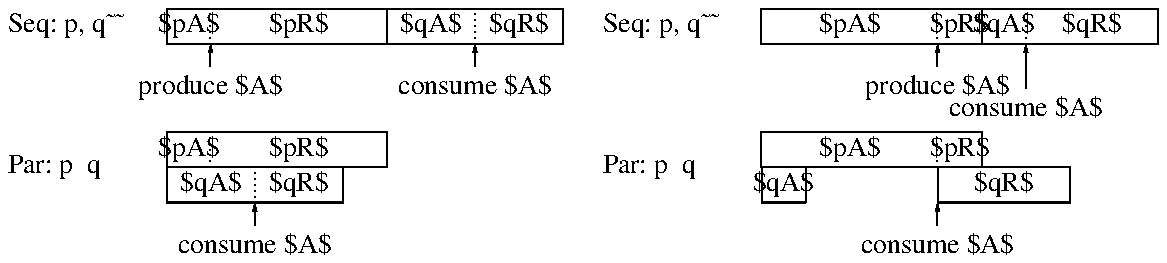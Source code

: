 .PS 5.75i
right
boxht = 0.8
arrowhead = 2

define GoodBadBetween 	{ 4.5 }
define SeqParBetween 	{ -2 }
define LegendWid 	{ 3.6 }
define ArrowHeight 	{ -0.5 }

define GOOD_BP { 1 }
define GOOD_TP { 5 }

define GOOD_BQ { 2 }
define GOOD_TQ { 4 }

define BAD_BP { 4 }
define BAD_TP { 5 }

define BAD_BQ { 1 }
define BAD_TQ { 4 }

GOOD_SP: box wid GOOD_TP
GOOD_SPA: box invis wid GOOD_BP "$pA$" with .nw at GOOD_SP.nw
GOOD_SPR: box invis wid GOOD_TP-GOOD_BP "$pR$"
line dotted 0.125 from GOOD_SPA.ne to GOOD_SPA.se
GOOD_SQ: box wid GOOD_TQ with .nw at GOOD_SP.ne
GOOD_SQA: box invis wid GOOD_BQ "$qA$" with .nw at GOOD_SQ.nw
GOOD_SQR: box invis wid GOOD_TQ-GOOD_BQ "$qR$"
line dotted 0.125 from GOOD_SQA.ne to GOOD_SQA.se

arrow -> wid 0.1 ht 0.2 from GOOD_SPA.se + (0, ArrowHeight) to GOOD_SPA.se
box invis "produce $A$" with .c at GOOD_SPA.se + (0, 2*ArrowHeight)

arrow -> wid 0.1 ht 0.2 from GOOD_SQA.se + (0, ArrowHeight) to GOOD_SQA.se
box invis "consume $A$" with .c at GOOD_SQA.se + (0, 2*ArrowHeight)

GOOD_Seq: box invis wid LegendWid with .e at GOOD_SP.w
"Seq: p, q~~" at GOOD_Seq.w ljust

GOOD_PP: box wid GOOD_TP with .nw at GOOD_SP.sw + (0, SeqParBetween)
GOOD_PPA: box invis wid GOOD_BP "$pA$" with .nw at GOOD_PP.nw
GOOD_PPR: box invis wid GOOD_TP-GOOD_BP "$pR$"
line dotted 0.125 from GOOD_PPA.ne to GOOD_PPA.se
GOOD_PQ: box wid GOOD_TQ with .nw at GOOD_PP.sw
GOOD_PQA: box invis wid GOOD_BQ "$qA$" with .nw at GOOD_PQ.nw
GOOD_PQR: box invis wid GOOD_TQ-GOOD_BQ "$qR$"
line dotted 0.125 from GOOD_PQA.ne to GOOD_PQA.se

arrow -> wid 0.1 ht 0.2 from GOOD_PQR.sw + (0, ArrowHeight) \
	to GOOD_PQR.sw + (0, 0)
box invis "consume $A$" with .c at GOOD_PQR.sw + (0, 2*ArrowHeight)

GOOD_Par: box invis wid LegendWid with .e at GOOD_PP.sw
"Par: p \& q" at GOOD_Par.w ljust

BAD_SP: box wid BAD_TP with .w at GOOD_SQ.e + (GoodBadBetween, 0)
BAD_SPA: box invis wid BAD_BP "$pA$" with .nw at BAD_SP.nw
BAD_SPR: box invis wid BAD_TP-BAD_BP "$pR$"
line dotted 0.125 from BAD_SPA.ne to BAD_SPA.se
BAD_SQ: box wid BAD_TQ with .nw at BAD_SP.ne
BAD_SQA: box invis wid BAD_BQ "$qA$" with .nw at BAD_SQ.nw
BAD_SQR: box invis wid BAD_TQ-BAD_BQ "$qR$"
line dotted 0.125 from BAD_SQA.ne to BAD_SQA.se

arrow -> wid 0.1 ht 0.2 from BAD_SPA.se + (0, ArrowHeight) to BAD_SPA.se
box invis "produce $A$" with .c at BAD_SPA.se + (0, 2*ArrowHeight)

arrow -> wid 0.1 ht 0.2 from BAD_SQA.se + (0, 2*ArrowHeight) to BAD_SQA.se
box invis "consume $A$" with .c at BAD_SQA.se + (0, 3*ArrowHeight)

BAD_Seq: box invis wid LegendWid with .e at BAD_SP.w
"Seq: p, q~~" at BAD_Seq.w ljust

BAD_PP: box wid BAD_TP with .nw at BAD_SP.sw + (0, SeqParBetween)
BAD_PPA: box invis wid BAD_BP "$pA$" with .nw at BAD_PP.nw
BAD_PPR: box invis wid BAD_TP-BAD_BP "$pR$"
line dotted 0.125 from BAD_PPA.ne to BAD_PPA.se
BAD_PQA: box wid BAD_BQ "$qA$" with .nw at BAD_PP.sw
BAD_PQR: box wid BAD_TQ-BAD_BQ "$qR$" \
	with .w at BAD_PQA.w + (max(BAD_BP, BAD_BQ), 0)

arrow -> wid 0.1 ht 0.2 from BAD_PQR.sw + (0, ArrowHeight) \
	to BAD_PQR.sw + (0, 0)
box invis "consume $A$" with .c at BAD_PQR.sw + (0, 2*ArrowHeight)

BAD_Par: box invis wid LegendWid with .e at BAD_PP.sw
"Par: p \& q" at BAD_Par.w ljust
.PE
